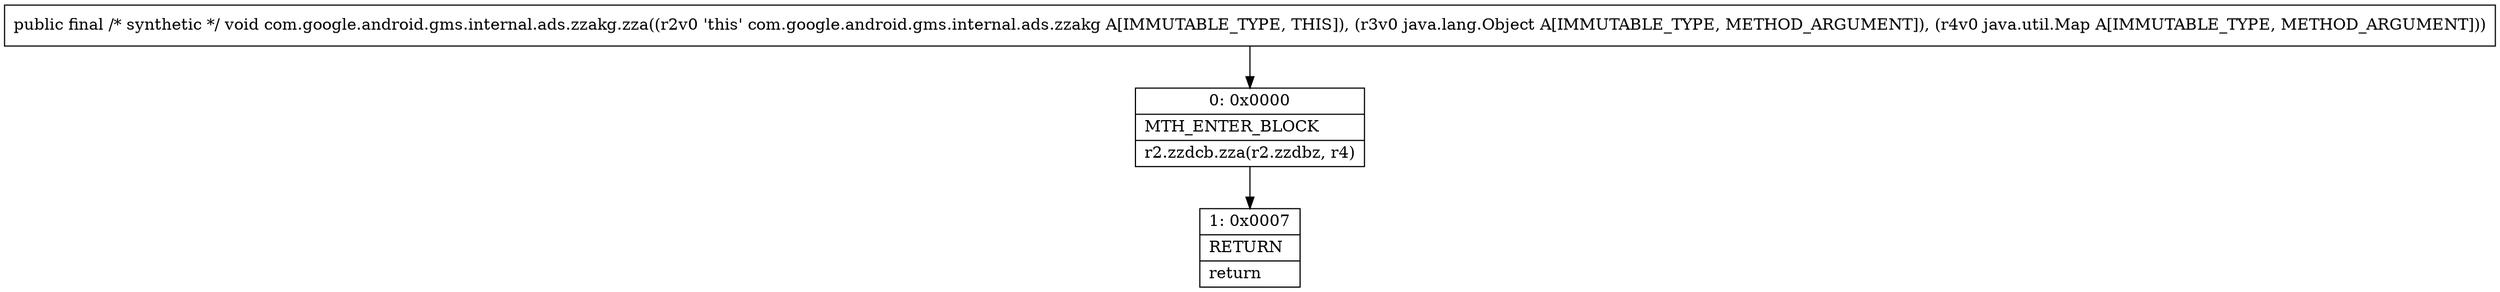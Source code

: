 digraph "CFG forcom.google.android.gms.internal.ads.zzakg.zza(Ljava\/lang\/Object;Ljava\/util\/Map;)V" {
Node_0 [shape=record,label="{0\:\ 0x0000|MTH_ENTER_BLOCK\l|r2.zzdcb.zza(r2.zzdbz, r4)\l}"];
Node_1 [shape=record,label="{1\:\ 0x0007|RETURN\l|return\l}"];
MethodNode[shape=record,label="{public final \/* synthetic *\/ void com.google.android.gms.internal.ads.zzakg.zza((r2v0 'this' com.google.android.gms.internal.ads.zzakg A[IMMUTABLE_TYPE, THIS]), (r3v0 java.lang.Object A[IMMUTABLE_TYPE, METHOD_ARGUMENT]), (r4v0 java.util.Map A[IMMUTABLE_TYPE, METHOD_ARGUMENT])) }"];
MethodNode -> Node_0;
Node_0 -> Node_1;
}

